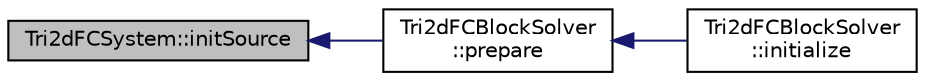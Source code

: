digraph "Tri2dFCSystem::initSource"
{
  edge [fontname="Helvetica",fontsize="10",labelfontname="Helvetica",labelfontsize="10"];
  node [fontname="Helvetica",fontsize="10",shape=record];
  rankdir="LR";
  Node1 [label="Tri2dFCSystem::initSource",height=0.2,width=0.4,color="black", fillcolor="grey75", style="filled" fontcolor="black"];
  Node1 -> Node2 [dir="back",color="midnightblue",fontsize="10",style="solid",fontname="Helvetica"];
  Node2 [label="Tri2dFCBlockSolver\l::prepare",height=0.2,width=0.4,color="black", fillcolor="white", style="filled",URL="$classTri2dFCBlockSolver.html#a3f767398d359864323c47a2060e5846e",tooltip="Allocate and initialize solution variables. "];
  Node2 -> Node3 [dir="back",color="midnightblue",fontsize="10",style="solid",fontname="Helvetica"];
  Node3 [label="Tri2dFCBlockSolver\l::initialize",height=0.2,width=0.4,color="black", fillcolor="white", style="filled",URL="$classTri2dFCBlockSolver.html#af52b96dd1104d256cbdb688e8eea4087",tooltip="Initializes data structures for the block solver. "];
}
